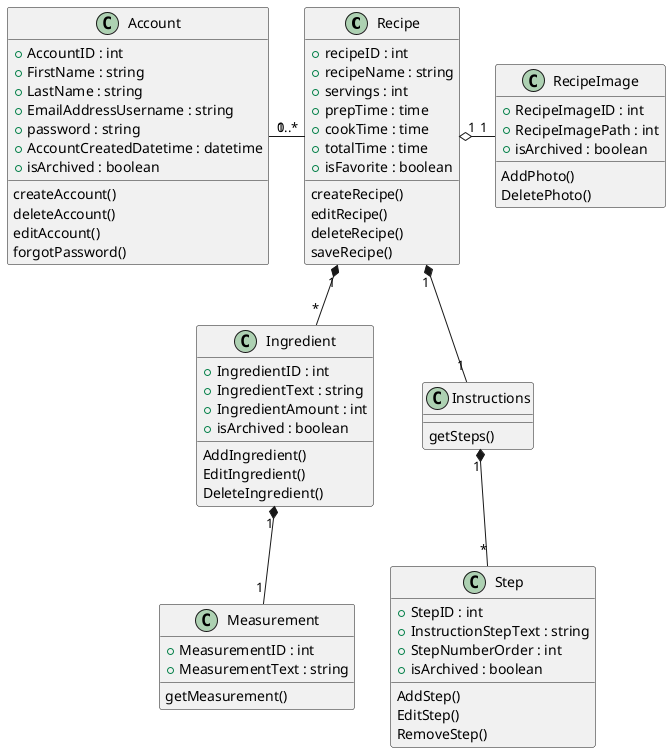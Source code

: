 @startuml

class Recipe {
  +recipeID : int
  +recipeName : string
  +servings : int
  +prepTime : time
  +cookTime : time
  +totalTime : time
  +isFavorite : boolean
  {method} createRecipe()
  {method} editRecipe()
  {method} deleteRecipe()
  {method} saveRecipe()
}
class Account{
  +AccountID : int
  +FirstName : string
  +LastName : string
  +EmailAddressUsername : string
  +password : string
  +AccountCreatedDatetime : datetime
  +isArchived : boolean
  {method} createAccount()
  {method} deleteAccount()
  {method} editAccount()
  {method} forgotPassword()
}
class RecipeImage {
    +RecipeImageID : int
    +RecipeImagePath : int
    +isArchived : boolean
    {method} AddPhoto()
    {method} DeletePhoto()
}
class Ingredient{
  +IngredientID : int
  +IngredientText : string
  +IngredientAmount : int
  +isArchived : boolean
  {method} AddIngredient()
  {method} EditIngredient()
  {method} DeleteIngredient()
}
class Measurement {
    +MeasurementID : int
    +MeasurementText : string
    {method} getMeasurement()
}
class Instructions {
    {method} getSteps()
}
class Step{
  +StepID : int
  +InstructionStepText : string
  +StepNumberOrder : int
  +isArchived : boolean
  {method} AddStep()
  {method} EditStep()
  {method} RemoveStep()
}

Recipe "1" *-down- "*" Ingredient
Recipe "1" *-down- "1" Instructions
Recipe "0..*" -left- "1" Account
Recipe "1" o-right- "1" RecipeImage
Ingredient "1" *-down- "1" Measurement
Instructions "1" *-down- "*" Step

@enduml